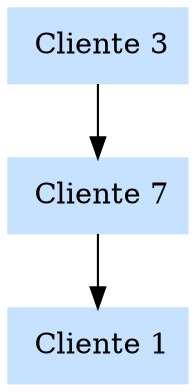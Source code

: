 digraph {
 rankdir=TB;
	NodeCliente_3->NodeCliente_7; 

 	NodeCliente_3[shape=box,style=filled,color=slategray1  , label = " Cliente 3"] 
	NodeCliente_7->NodeCliente_1; 

 	NodeCliente_7[shape=box,style=filled,color=slategray1  , label = " Cliente 7"] 

 	NodeCliente_1[shape=box,style=filled,color=slategray1  , label = " Cliente 1"] 
}
